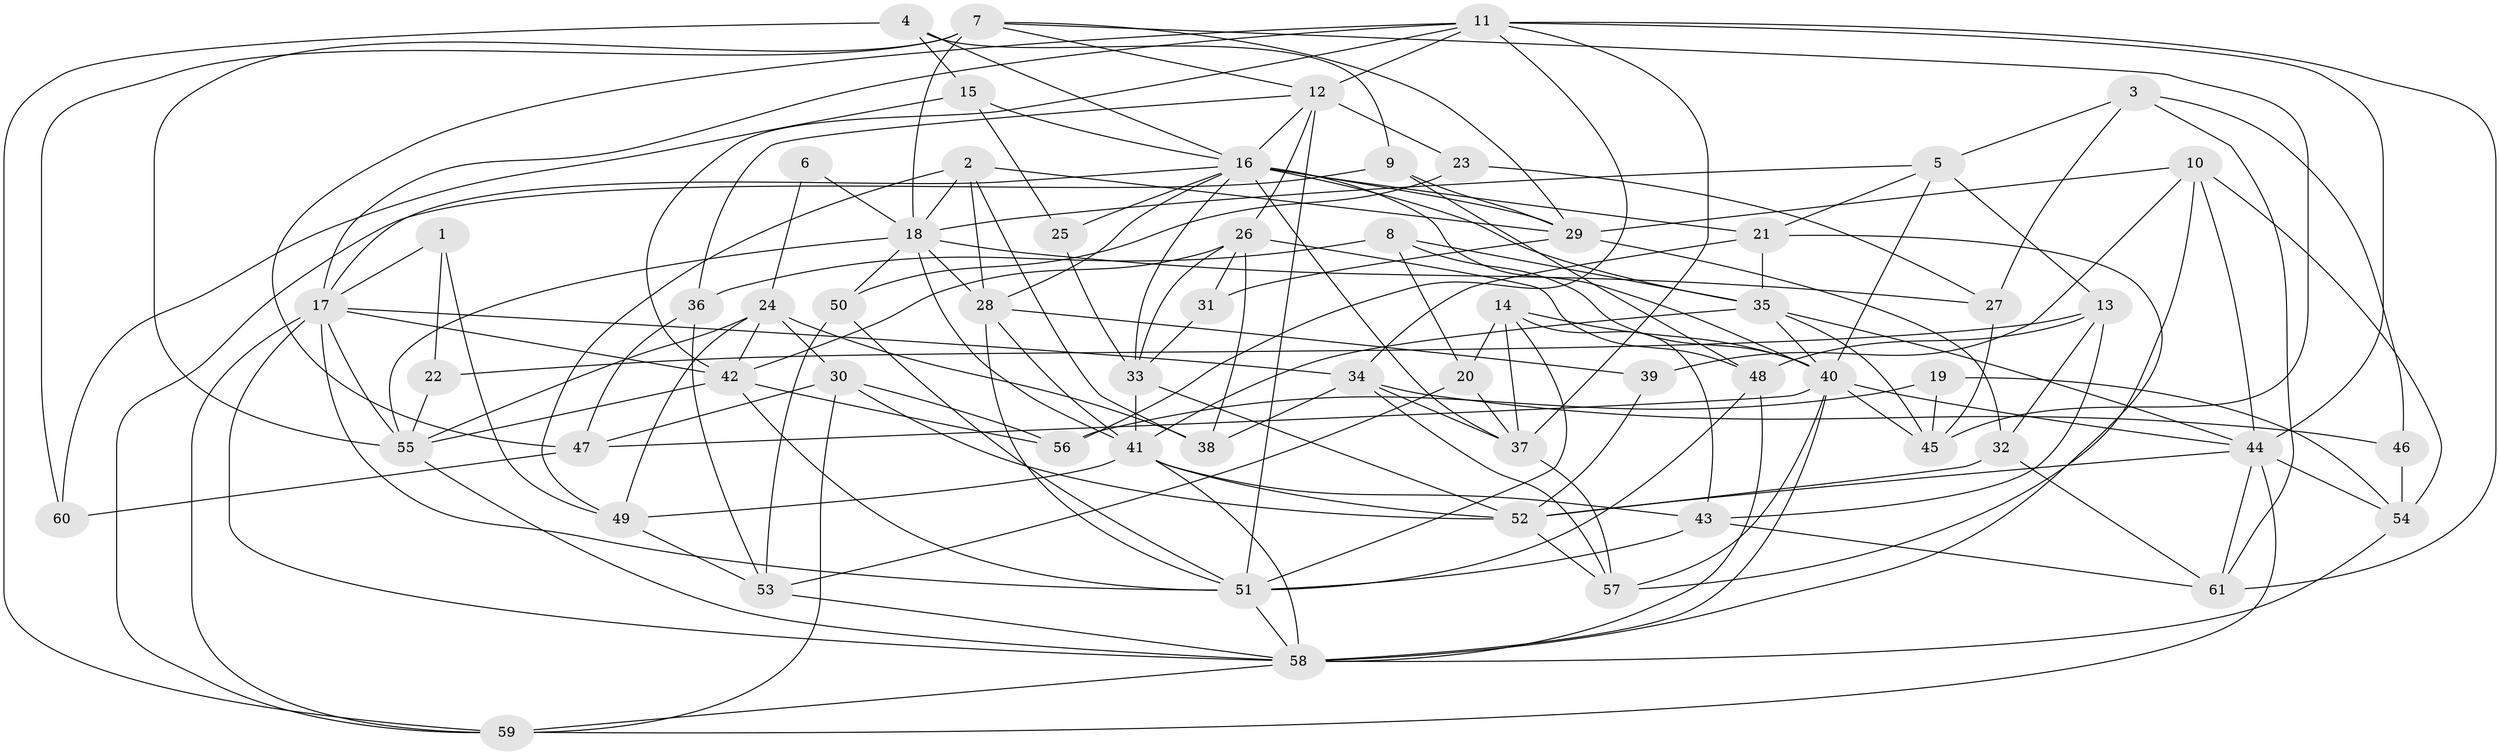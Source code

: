 // original degree distribution, {3: 0.32231404958677684, 5: 0.18181818181818182, 4: 0.2892561983471074, 2: 0.08264462809917356, 6: 0.09090909090909091, 9: 0.008264462809917356, 8: 0.008264462809917356, 7: 0.01652892561983471}
// Generated by graph-tools (version 1.1) at 2025/02/03/09/25 03:02:00]
// undirected, 61 vertices, 165 edges
graph export_dot {
graph [start="1"]
  node [color=gray90,style=filled];
  1;
  2;
  3;
  4;
  5;
  6;
  7;
  8;
  9;
  10;
  11;
  12;
  13;
  14;
  15;
  16;
  17;
  18;
  19;
  20;
  21;
  22;
  23;
  24;
  25;
  26;
  27;
  28;
  29;
  30;
  31;
  32;
  33;
  34;
  35;
  36;
  37;
  38;
  39;
  40;
  41;
  42;
  43;
  44;
  45;
  46;
  47;
  48;
  49;
  50;
  51;
  52;
  53;
  54;
  55;
  56;
  57;
  58;
  59;
  60;
  61;
  1 -- 17 [weight=1.0];
  1 -- 22 [weight=1.0];
  1 -- 49 [weight=1.0];
  2 -- 18 [weight=1.0];
  2 -- 28 [weight=1.0];
  2 -- 29 [weight=1.0];
  2 -- 38 [weight=1.0];
  2 -- 49 [weight=1.0];
  3 -- 5 [weight=1.0];
  3 -- 27 [weight=1.0];
  3 -- 46 [weight=1.0];
  3 -- 61 [weight=1.0];
  4 -- 9 [weight=1.0];
  4 -- 15 [weight=1.0];
  4 -- 16 [weight=1.0];
  4 -- 59 [weight=1.0];
  5 -- 13 [weight=1.0];
  5 -- 18 [weight=1.0];
  5 -- 21 [weight=1.0];
  5 -- 40 [weight=1.0];
  6 -- 18 [weight=1.0];
  6 -- 24 [weight=1.0];
  7 -- 12 [weight=1.0];
  7 -- 18 [weight=3.0];
  7 -- 29 [weight=1.0];
  7 -- 45 [weight=1.0];
  7 -- 55 [weight=1.0];
  7 -- 60 [weight=1.0];
  8 -- 20 [weight=1.0];
  8 -- 35 [weight=1.0];
  8 -- 36 [weight=1.0];
  8 -- 40 [weight=1.0];
  9 -- 29 [weight=1.0];
  9 -- 48 [weight=1.0];
  9 -- 59 [weight=1.0];
  10 -- 29 [weight=1.0];
  10 -- 39 [weight=1.0];
  10 -- 44 [weight=1.0];
  10 -- 54 [weight=1.0];
  10 -- 57 [weight=1.0];
  11 -- 12 [weight=1.0];
  11 -- 17 [weight=1.0];
  11 -- 37 [weight=1.0];
  11 -- 42 [weight=1.0];
  11 -- 44 [weight=1.0];
  11 -- 47 [weight=1.0];
  11 -- 56 [weight=1.0];
  11 -- 61 [weight=1.0];
  12 -- 16 [weight=1.0];
  12 -- 23 [weight=2.0];
  12 -- 26 [weight=1.0];
  12 -- 36 [weight=1.0];
  12 -- 51 [weight=1.0];
  13 -- 22 [weight=1.0];
  13 -- 32 [weight=1.0];
  13 -- 43 [weight=1.0];
  13 -- 48 [weight=1.0];
  14 -- 20 [weight=1.0];
  14 -- 37 [weight=1.0];
  14 -- 40 [weight=1.0];
  14 -- 43 [weight=1.0];
  14 -- 51 [weight=1.0];
  15 -- 16 [weight=1.0];
  15 -- 25 [weight=1.0];
  15 -- 60 [weight=1.0];
  16 -- 17 [weight=1.0];
  16 -- 21 [weight=1.0];
  16 -- 25 [weight=1.0];
  16 -- 28 [weight=1.0];
  16 -- 29 [weight=1.0];
  16 -- 33 [weight=1.0];
  16 -- 35 [weight=2.0];
  16 -- 37 [weight=1.0];
  16 -- 40 [weight=1.0];
  17 -- 34 [weight=1.0];
  17 -- 42 [weight=2.0];
  17 -- 51 [weight=1.0];
  17 -- 55 [weight=2.0];
  17 -- 58 [weight=1.0];
  17 -- 59 [weight=1.0];
  18 -- 27 [weight=1.0];
  18 -- 28 [weight=3.0];
  18 -- 41 [weight=1.0];
  18 -- 50 [weight=2.0];
  18 -- 55 [weight=1.0];
  19 -- 45 [weight=1.0];
  19 -- 54 [weight=1.0];
  19 -- 56 [weight=1.0];
  20 -- 37 [weight=1.0];
  20 -- 53 [weight=1.0];
  21 -- 34 [weight=1.0];
  21 -- 35 [weight=1.0];
  21 -- 58 [weight=1.0];
  22 -- 55 [weight=1.0];
  23 -- 27 [weight=1.0];
  23 -- 50 [weight=1.0];
  24 -- 30 [weight=1.0];
  24 -- 38 [weight=1.0];
  24 -- 42 [weight=1.0];
  24 -- 49 [weight=1.0];
  24 -- 55 [weight=1.0];
  25 -- 33 [weight=1.0];
  26 -- 31 [weight=1.0];
  26 -- 33 [weight=1.0];
  26 -- 38 [weight=1.0];
  26 -- 42 [weight=1.0];
  26 -- 48 [weight=1.0];
  27 -- 45 [weight=1.0];
  28 -- 39 [weight=1.0];
  28 -- 41 [weight=1.0];
  28 -- 51 [weight=1.0];
  29 -- 31 [weight=2.0];
  29 -- 32 [weight=1.0];
  30 -- 47 [weight=1.0];
  30 -- 52 [weight=1.0];
  30 -- 56 [weight=1.0];
  30 -- 59 [weight=1.0];
  31 -- 33 [weight=1.0];
  32 -- 52 [weight=2.0];
  32 -- 61 [weight=1.0];
  33 -- 41 [weight=1.0];
  33 -- 52 [weight=1.0];
  34 -- 37 [weight=1.0];
  34 -- 38 [weight=1.0];
  34 -- 46 [weight=1.0];
  34 -- 57 [weight=1.0];
  35 -- 40 [weight=1.0];
  35 -- 41 [weight=1.0];
  35 -- 44 [weight=1.0];
  35 -- 45 [weight=1.0];
  36 -- 47 [weight=1.0];
  36 -- 53 [weight=1.0];
  37 -- 57 [weight=1.0];
  39 -- 52 [weight=2.0];
  40 -- 44 [weight=1.0];
  40 -- 45 [weight=1.0];
  40 -- 47 [weight=2.0];
  40 -- 57 [weight=1.0];
  40 -- 58 [weight=1.0];
  41 -- 43 [weight=1.0];
  41 -- 49 [weight=1.0];
  41 -- 52 [weight=1.0];
  41 -- 58 [weight=2.0];
  42 -- 51 [weight=1.0];
  42 -- 55 [weight=1.0];
  42 -- 56 [weight=2.0];
  43 -- 51 [weight=1.0];
  43 -- 61 [weight=1.0];
  44 -- 52 [weight=1.0];
  44 -- 54 [weight=1.0];
  44 -- 59 [weight=1.0];
  44 -- 61 [weight=1.0];
  46 -- 54 [weight=1.0];
  47 -- 60 [weight=1.0];
  48 -- 51 [weight=1.0];
  48 -- 58 [weight=1.0];
  49 -- 53 [weight=1.0];
  50 -- 51 [weight=1.0];
  50 -- 53 [weight=1.0];
  51 -- 58 [weight=1.0];
  52 -- 57 [weight=1.0];
  53 -- 58 [weight=1.0];
  54 -- 58 [weight=1.0];
  55 -- 58 [weight=1.0];
  58 -- 59 [weight=1.0];
}
